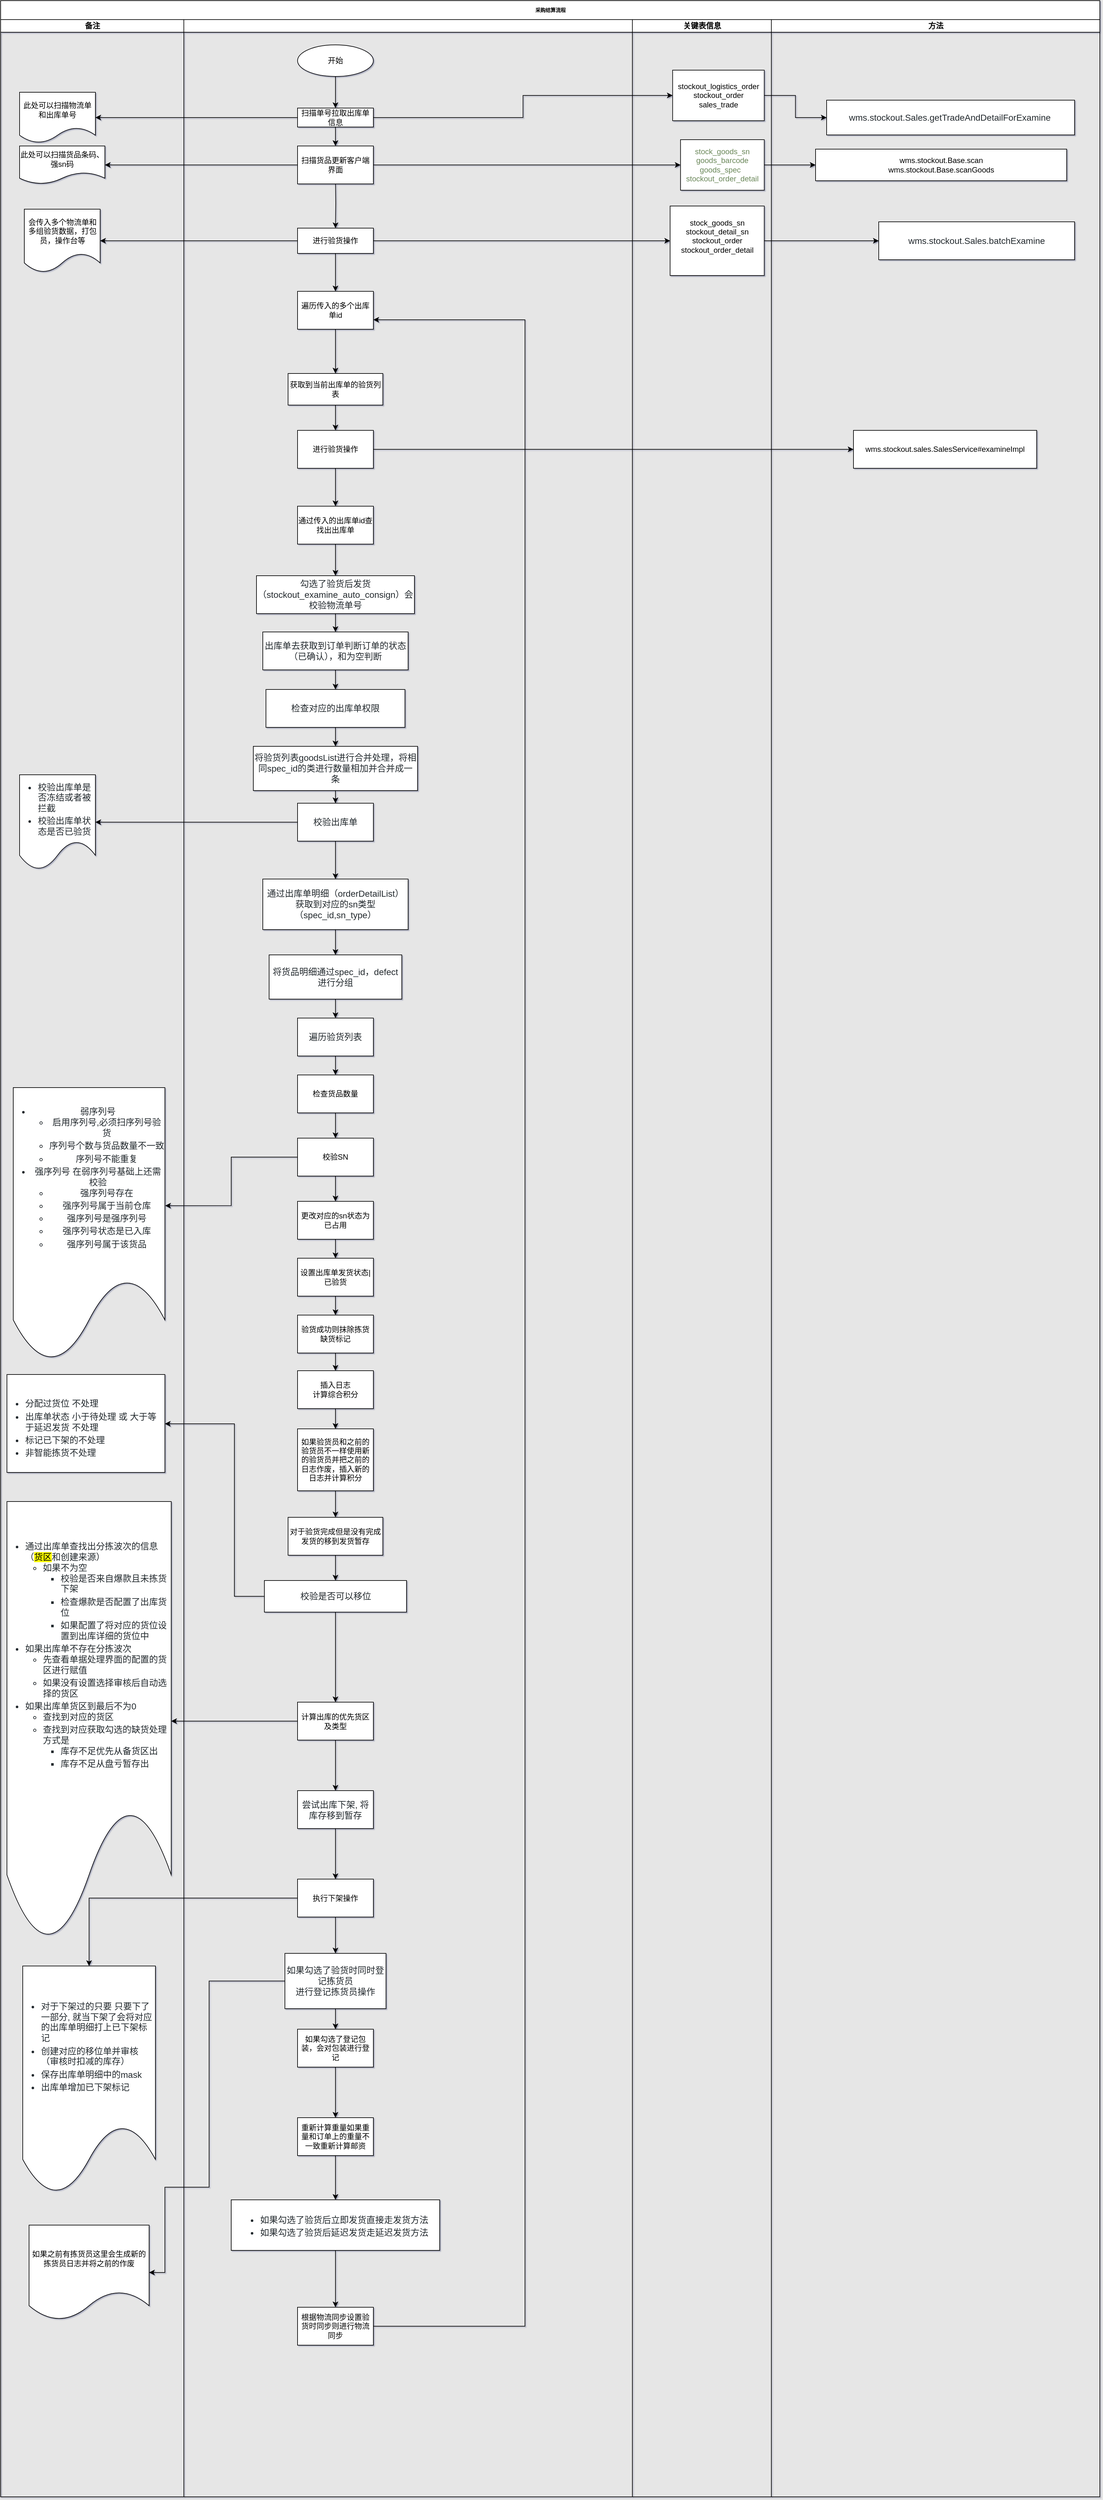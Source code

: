 <mxfile>
    <diagram id="ByGPKLMy4q43G2cAR6rj" name="第 1 页">
        <mxGraphModel dx="1374" dy="1959" grid="1" gridSize="10" guides="1" tooltips="1" connect="1" arrows="1" fold="1" page="1" pageScale="1" pageWidth="827" pageHeight="1169" background="#E6E6E6" math="0" shadow="1">
            <root>
                <mxCell id="0"/>
                <mxCell id="1" parent="0"/>
                <mxCell id="2" value="采购结算流程" style="swimlane;html=1;childLayout=stackLayout;startSize=30;rounded=0;shadow=0;labelBackgroundColor=none;strokeWidth=1;fontFamily=Verdana;fontSize=8;align=center;" vertex="1" parent="1">
                    <mxGeometry x="120" y="-1160" width="1740" height="3950" as="geometry"/>
                </mxCell>
                <mxCell id="3" value="备注" style="swimlane;html=1;startSize=20;" vertex="1" parent="2">
                    <mxGeometry y="30" width="290" height="3920" as="geometry"/>
                </mxCell>
                <mxCell id="5" value="此处可以扫描货品条码、&lt;br&gt;强sn码" style="shape=document;whiteSpace=wrap;html=1;boundedLbl=1;" vertex="1" parent="3">
                    <mxGeometry x="30" y="200" width="135" height="60" as="geometry"/>
                </mxCell>
                <mxCell id="124" value="此处可以扫描物流单和出库单号" style="shape=document;whiteSpace=wrap;html=1;boundedLbl=1;rounded=0;" vertex="1" parent="3">
                    <mxGeometry x="30" y="115" width="120" height="80" as="geometry"/>
                </mxCell>
                <mxCell id="128" value="会传入多个物流单和多组验货数据，打包员，操作台等" style="shape=document;whiteSpace=wrap;html=1;boundedLbl=1;rounded=0;" vertex="1" parent="3">
                    <mxGeometry x="37.5" y="300" width="120" height="100" as="geometry"/>
                </mxCell>
                <mxCell id="148" value="&lt;ul style=&quot;box-sizing: border-box ; padding-left: 2em ; margin-top: 0px ; margin-bottom: 0px ; color: rgb(36 , 41 , 46) ; font-family: , &amp;#34;blinkmacsystemfont&amp;#34; , , &amp;#34;pingfang sc&amp;#34; , &amp;#34;helvetica&amp;#34; , &amp;#34;arial&amp;#34; , &amp;#34;hiragino sans gb&amp;#34; , &amp;#34;microsoft yahei&amp;#34; , &amp;#34;simsun&amp;#34; , , &amp;#34;heiti&amp;#34; , , sans-serif ; font-size: 14px ; text-align: left&quot;&gt;&lt;li style=&quot;box-sizing: border-box ; margin-top: 0.25em&quot;&gt;校验出库单是否冻结或者被拦截&lt;/li&gt;&lt;li style=&quot;box-sizing: border-box ; margin-top: 0.25em&quot;&gt;校验出库单状态是否已验货&lt;/li&gt;&lt;/ul&gt;" style="shape=document;whiteSpace=wrap;html=1;boundedLbl=1;rounded=0;" vertex="1" parent="3">
                    <mxGeometry x="30" y="1195" width="120" height="150" as="geometry"/>
                </mxCell>
                <mxCell id="160" value="&lt;ul style=&quot;box-sizing: border-box ; padding-left: 2em ; margin-top: 0px ; margin-bottom: 16px ; color: rgb(36 , 41 , 46) ; font-family: , &amp;#34;blinkmacsystemfont&amp;#34; , , &amp;#34;pingfang sc&amp;#34; , &amp;#34;helvetica&amp;#34; , &amp;#34;arial&amp;#34; , &amp;#34;hiragino sans gb&amp;#34; , &amp;#34;microsoft yahei&amp;#34; , &amp;#34;simsun&amp;#34; , , &amp;#34;heiti&amp;#34; , , sans-serif ; font-size: 14px&quot;&gt;&lt;li style=&quot;box-sizing: border-box&quot;&gt;弱序列号&lt;ul style=&quot;box-sizing: border-box ; padding-left: 2em ; margin-top: 0px ; margin-bottom: 0px&quot;&gt;&lt;li style=&quot;box-sizing: border-box&quot;&gt;启用序列号,必须扫序列号验货&lt;/li&gt;&lt;li style=&quot;box-sizing: border-box ; margin-top: 0.25em&quot;&gt;序列号个数与货品数量不一致&lt;/li&gt;&lt;li style=&quot;box-sizing: border-box ; margin-top: 0.25em&quot;&gt;序列号不能重复&lt;/li&gt;&lt;/ul&gt;&lt;/li&gt;&lt;li style=&quot;box-sizing: border-box ; margin-top: 0.25em&quot;&gt;强序列号 在弱序列号基础上还需校验&lt;ul style=&quot;box-sizing: border-box ; padding-left: 2em ; margin-top: 0px ; margin-bottom: 0px&quot;&gt;&lt;li style=&quot;box-sizing: border-box&quot;&gt;强序列号存在&lt;/li&gt;&lt;li style=&quot;box-sizing: border-box ; margin-top: 0.25em&quot;&gt;强序列号属于当前仓库&lt;/li&gt;&lt;li style=&quot;box-sizing: border-box ; margin-top: 0.25em&quot;&gt;强序列号是强序列号&lt;/li&gt;&lt;li style=&quot;box-sizing: border-box ; margin-top: 0.25em&quot;&gt;强序列号状态是已入库&lt;/li&gt;&lt;li style=&quot;box-sizing: border-box ; margin-top: 0.25em&quot;&gt;强序列号属于该货品&lt;/li&gt;&lt;/ul&gt;&lt;/li&gt;&lt;/ul&gt;" style="shape=document;whiteSpace=wrap;html=1;boundedLbl=1;rounded=0;" vertex="1" parent="3">
                    <mxGeometry x="20" y="1690" width="240" height="432.5" as="geometry"/>
                </mxCell>
                <mxCell id="178" value="&lt;br&gt;&lt;span style=&quot;color: rgb(36 , 41 , 46) ; font-family: , &amp;#34;blinkmacsystemfont&amp;#34; , , &amp;#34;pingfang sc&amp;#34; , &amp;#34;helvetica&amp;#34; , &amp;#34;arial&amp;#34; , &amp;#34;hiragino sans gb&amp;#34; , &amp;#34;microsoft yahei&amp;#34; , &amp;#34;simsun&amp;#34; , , &amp;#34;heiti&amp;#34; , , sans-serif ; font-size: 14px ; text-align: left&quot;&gt;&lt;/span&gt;&lt;ul style=&quot;box-sizing: border-box ; padding-left: 2em ; margin-top: 0px ; margin-bottom: 0px ; color: rgb(36 , 41 , 46) ; font-family: , &amp;#34;blinkmacsystemfont&amp;#34; , , &amp;#34;pingfang sc&amp;#34; , &amp;#34;helvetica&amp;#34; , &amp;#34;arial&amp;#34; , &amp;#34;hiragino sans gb&amp;#34; , &amp;#34;microsoft yahei&amp;#34; , &amp;#34;simsun&amp;#34; , , &amp;#34;heiti&amp;#34; , , sans-serif ; font-size: 14px ; text-align: left&quot;&gt;&lt;li style=&quot;box-sizing: border-box&quot;&gt;分配过货位 不处理&lt;/li&gt;&lt;li style=&quot;box-sizing: border-box ; margin-top: 0.25em&quot;&gt;出库单状态 小于待处理 或 大于等于延迟发货 不处理&lt;/li&gt;&lt;li style=&quot;box-sizing: border-box ; margin-top: 0.25em&quot;&gt;标记已下架的不处理&lt;/li&gt;&lt;li style=&quot;box-sizing: border-box ; margin-top: 0.25em&quot;&gt;非智能拣货不处理&lt;/li&gt;&lt;/ul&gt;" style="whiteSpace=wrap;html=1;rounded=0;" vertex="1" parent="3">
                    <mxGeometry x="10" y="2144" width="250" height="155" as="geometry"/>
                </mxCell>
                <mxCell id="182" value="&lt;ul style=&quot;box-sizing: border-box ; padding-left: 2em ; margin-top: 0px ; margin-bottom: 0px ; color: rgb(36 , 41 , 46) ; font-family: , &amp;#34;blinkmacsystemfont&amp;#34; , , &amp;#34;pingfang sc&amp;#34; , &amp;#34;helvetica&amp;#34; , &amp;#34;arial&amp;#34; , &amp;#34;hiragino sans gb&amp;#34; , &amp;#34;microsoft yahei&amp;#34; , &amp;#34;simsun&amp;#34; , , &amp;#34;heiti&amp;#34; , , sans-serif ; font-size: 14px ; text-align: left&quot;&gt;&lt;li style=&quot;box-sizing: border-box&quot;&gt;通过出库单查找出分拣波次的信息（&lt;mark style=&quot;box-sizing: border-box&quot;&gt;货区&lt;/mark&gt;和创建来源）&lt;ul style=&quot;box-sizing: border-box ; padding-left: 2em ; margin-top: 0px ; margin-bottom: 0px&quot;&gt;&lt;li style=&quot;box-sizing: border-box&quot;&gt;如果不为空&lt;ul style=&quot;box-sizing: border-box ; padding-left: 2em ; margin-top: 0px ; margin-bottom: 0px&quot;&gt;&lt;li style=&quot;box-sizing: border-box&quot;&gt;校验是否来自爆款且未拣货下架&lt;/li&gt;&lt;li style=&quot;box-sizing: border-box ; margin-top: 0.25em&quot;&gt;检查爆款是否配置了出库货位&lt;/li&gt;&lt;li style=&quot;box-sizing: border-box ; margin-top: 0.25em&quot;&gt;如果配置了将对应的货位设置到出库详细的货位中&lt;/li&gt;&lt;/ul&gt;&lt;/li&gt;&lt;/ul&gt;&lt;/li&gt;&lt;li style=&quot;box-sizing: border-box ; margin-top: 0.25em&quot;&gt;如果出库单不存在分拣波次&lt;ul style=&quot;box-sizing: border-box ; padding-left: 2em ; margin-top: 0px ; margin-bottom: 0px&quot;&gt;&lt;li style=&quot;box-sizing: border-box&quot;&gt;先查看单据处理界面的配置的货区进行赋值&lt;/li&gt;&lt;li style=&quot;box-sizing: border-box ; margin-top: 0.25em&quot;&gt;如果没有设置选择审核后自动选择的货区&lt;/li&gt;&lt;/ul&gt;&lt;/li&gt;&lt;li style=&quot;box-sizing: border-box ; margin-top: 0.25em&quot;&gt;如果出库单货区到最后不为0&lt;ul style=&quot;box-sizing: border-box ; padding-left: 2em ; margin-top: 0px ; margin-bottom: 0px&quot;&gt;&lt;li style=&quot;box-sizing: border-box&quot;&gt;查找到对应的货区&lt;/li&gt;&lt;li style=&quot;box-sizing: border-box ; margin-top: 0.25em&quot;&gt;查找到对应获取勾选的缺货处理方式是&lt;ul style=&quot;box-sizing: border-box ; padding-left: 2em ; margin-top: 0px ; margin-bottom: 0px&quot;&gt;&lt;li style=&quot;box-sizing: border-box&quot;&gt;库存不足优先从备货区出&lt;/li&gt;&lt;li style=&quot;box-sizing: border-box ; margin-top: 0.25em&quot;&gt;库存不足从盘亏暂存出&lt;/li&gt;&lt;/ul&gt;&lt;/li&gt;&lt;/ul&gt;&lt;/li&gt;&lt;/ul&gt;" style="shape=document;whiteSpace=wrap;html=1;boundedLbl=1;rounded=0;" vertex="1" parent="3">
                    <mxGeometry x="10" y="2345" width="260" height="695" as="geometry"/>
                </mxCell>
                <mxCell id="189" value="&lt;ul style=&quot;box-sizing: border-box ; padding-left: 2em ; margin-top: 0px ; margin-bottom: 0px ; color: rgb(36 , 41 , 46) ; font-family: , &amp;#34;blinkmacsystemfont&amp;#34; , , &amp;#34;pingfang sc&amp;#34; , &amp;#34;helvetica&amp;#34; , &amp;#34;arial&amp;#34; , &amp;#34;hiragino sans gb&amp;#34; , &amp;#34;microsoft yahei&amp;#34; , &amp;#34;simsun&amp;#34; , , &amp;#34;heiti&amp;#34; , , sans-serif ; font-size: 14px ; text-align: left&quot;&gt;&lt;li style=&quot;box-sizing: border-box ; margin-top: 0.25em&quot;&gt;对于下架过的只要 只要下了一部分, 就当下架了会将对应的出库单明细打上已下架标记&lt;/li&gt;&lt;li style=&quot;box-sizing: border-box ; margin-top: 0.25em&quot;&gt;创建对应的移位单并审核（审核时扣减的库存）&lt;/li&gt;&lt;li style=&quot;box-sizing: border-box ; margin-top: 0.25em&quot;&gt;保存出库单明细中的mask&lt;/li&gt;&lt;li style=&quot;box-sizing: border-box ; margin-top: 0.25em&quot;&gt;出库单增加已下架标记&lt;/li&gt;&lt;/ul&gt;" style="shape=document;whiteSpace=wrap;html=1;boundedLbl=1;rounded=0;" vertex="1" parent="3">
                    <mxGeometry x="35" y="3080" width="210" height="360" as="geometry"/>
                </mxCell>
                <mxCell id="193" value="如果之前有拣货员这里会生成新的拣货员日志并将之前的作废" style="shape=document;whiteSpace=wrap;html=1;boundedLbl=1;rounded=0;" vertex="1" parent="3">
                    <mxGeometry x="45" y="3490" width="190" height="150" as="geometry"/>
                </mxCell>
                <mxCell id="15" value="&lt;br&gt;&lt;br&gt;" style="swimlane;html=1;startSize=20;" vertex="1" parent="2">
                    <mxGeometry x="290" y="30" width="710" height="3920" as="geometry">
                        <mxRectangle x="210" y="30" width="40" height="1180" as="alternateBounds"/>
                    </mxGeometry>
                </mxCell>
                <mxCell id="16" style="edgeStyle=orthogonalEdgeStyle;rounded=0;orthogonalLoop=1;jettySize=auto;html=1;exitX=0.5;exitY=1;exitDx=0;exitDy=0;entryX=0.5;entryY=0;entryDx=0;entryDy=0;" edge="1" parent="15" source="17" target="19">
                    <mxGeometry relative="1" as="geometry"/>
                </mxCell>
                <mxCell id="17" value="开始" style="ellipse;whiteSpace=wrap;html=1;" vertex="1" parent="15">
                    <mxGeometry x="180" y="40" width="120" height="50" as="geometry"/>
                </mxCell>
                <mxCell id="19" value="扫描单号拉取出库单信息" style="rounded=0;whiteSpace=wrap;html=1;" vertex="1" parent="15">
                    <mxGeometry x="180" y="140" width="120" height="30" as="geometry"/>
                </mxCell>
                <mxCell id="20" style="edgeStyle=orthogonalEdgeStyle;rounded=0;orthogonalLoop=1;jettySize=auto;html=1;exitX=0.5;exitY=1;exitDx=0;exitDy=0;" edge="1" parent="15">
                    <mxGeometry relative="1" as="geometry">
                        <mxPoint x="240" y="480" as="sourcePoint"/>
                        <mxPoint x="240" y="480" as="targetPoint"/>
                    </mxGeometry>
                </mxCell>
                <mxCell id="25" style="edgeStyle=orthogonalEdgeStyle;rounded=0;orthogonalLoop=1;jettySize=auto;html=1;exitX=0.5;exitY=1;exitDx=0;exitDy=0;entryX=0.5;entryY=0;entryDx=0;entryDy=0;" edge="1" parent="15" target="30">
                    <mxGeometry relative="1" as="geometry">
                        <mxPoint x="240" y="250" as="sourcePoint"/>
                    </mxGeometry>
                </mxCell>
                <mxCell id="30" value="进行验货操作" style="rounded=0;whiteSpace=wrap;html=1;" vertex="1" parent="15">
                    <mxGeometry x="180" y="330" width="120" height="40" as="geometry"/>
                </mxCell>
                <mxCell id="126" value="扫描货品更新客户端界面" style="whiteSpace=wrap;html=1;rounded=0;" vertex="1" parent="15">
                    <mxGeometry x="180" y="200" width="120" height="60" as="geometry"/>
                </mxCell>
                <mxCell id="127" value="" style="edgeStyle=orthogonalEdgeStyle;rounded=0;orthogonalLoop=1;jettySize=auto;html=1;" edge="1" parent="15" source="19" target="126">
                    <mxGeometry relative="1" as="geometry"/>
                </mxCell>
                <mxCell id="132" value="获取到当前出库单的验货列表" style="whiteSpace=wrap;html=1;rounded=0;" vertex="1" parent="15">
                    <mxGeometry x="165" y="560" width="150" height="50" as="geometry"/>
                </mxCell>
                <mxCell id="134" value="进行验货操作" style="whiteSpace=wrap;html=1;rounded=0;" vertex="1" parent="15">
                    <mxGeometry x="180" y="650" width="120" height="60" as="geometry"/>
                </mxCell>
                <mxCell id="135" value="" style="edgeStyle=orthogonalEdgeStyle;rounded=0;orthogonalLoop=1;jettySize=auto;html=1;" edge="1" parent="15" source="132" target="134">
                    <mxGeometry relative="1" as="geometry"/>
                </mxCell>
                <mxCell id="138" value="&lt;span style=&quot;color: rgb(36 , 41 , 46) ; font-family: , &amp;#34;blinkmacsystemfont&amp;#34; , , &amp;#34;pingfang sc&amp;#34; , &amp;#34;helvetica&amp;#34; , &amp;#34;arial&amp;#34; , &amp;#34;hiragino sans gb&amp;#34; , &amp;#34;microsoft yahei&amp;#34; , &amp;#34;simsun&amp;#34; , , &amp;#34;heiti&amp;#34; , , sans-serif ; font-size: 14px ; text-align: left&quot;&gt;勾选了验货后发货（stockout_examine_auto_consign）会校验物流单号&lt;/span&gt;" style="whiteSpace=wrap;html=1;rounded=0;" vertex="1" parent="15">
                    <mxGeometry x="115" y="880" width="250" height="60" as="geometry"/>
                </mxCell>
                <mxCell id="140" value="&lt;span style=&quot;color: rgb(36 , 41 , 46) ; font-family: , &amp;#34;blinkmacsystemfont&amp;#34; , , &amp;#34;pingfang sc&amp;#34; , &amp;#34;helvetica&amp;#34; , &amp;#34;arial&amp;#34; , &amp;#34;hiragino sans gb&amp;#34; , &amp;#34;microsoft yahei&amp;#34; , &amp;#34;simsun&amp;#34; , , &amp;#34;heiti&amp;#34; , , sans-serif ; font-size: 14px ; text-align: left&quot;&gt;出库单去获取到订单判断订单的状态（已确认），和为空判断&lt;/span&gt;" style="whiteSpace=wrap;html=1;rounded=0;" vertex="1" parent="15">
                    <mxGeometry x="125" y="969" width="230" height="60" as="geometry"/>
                </mxCell>
                <mxCell id="141" value="" style="edgeStyle=orthogonalEdgeStyle;rounded=0;orthogonalLoop=1;jettySize=auto;html=1;" edge="1" parent="15" source="138" target="140">
                    <mxGeometry relative="1" as="geometry"/>
                </mxCell>
                <mxCell id="142" value="&lt;span style=&quot;color: rgb(36 , 41 , 46) ; font-family: , &amp;#34;blinkmacsystemfont&amp;#34; , , &amp;#34;pingfang sc&amp;#34; , &amp;#34;helvetica&amp;#34; , &amp;#34;arial&amp;#34; , &amp;#34;hiragino sans gb&amp;#34; , &amp;#34;microsoft yahei&amp;#34; , &amp;#34;simsun&amp;#34; , , &amp;#34;heiti&amp;#34; , , sans-serif ; font-size: 14px ; text-align: left&quot;&gt;检查对应的出库单权限&lt;/span&gt;" style="whiteSpace=wrap;html=1;rounded=0;" vertex="1" parent="15">
                    <mxGeometry x="130" y="1060" width="220" height="60" as="geometry"/>
                </mxCell>
                <mxCell id="143" value="" style="edgeStyle=orthogonalEdgeStyle;rounded=0;orthogonalLoop=1;jettySize=auto;html=1;" edge="1" parent="15" source="140" target="142">
                    <mxGeometry relative="1" as="geometry"/>
                </mxCell>
                <mxCell id="144" value="&lt;span style=&quot;color: rgb(36 , 41 , 46) ; font-size: 14px&quot;&gt;将验货列表goodsList进行合并处理，将相同spec_id的类进行数量相加并合并成一条&lt;/span&gt;" style="whiteSpace=wrap;html=1;rounded=0;" vertex="1" parent="15">
                    <mxGeometry x="110" y="1150" width="260" height="70" as="geometry"/>
                </mxCell>
                <mxCell id="145" value="" style="edgeStyle=orthogonalEdgeStyle;rounded=0;orthogonalLoop=1;jettySize=auto;html=1;" edge="1" parent="15" source="142" target="144">
                    <mxGeometry relative="1" as="geometry"/>
                </mxCell>
                <mxCell id="146" value="&lt;span style=&quot;color: rgb(36 , 41 , 46) ; font-family: , &amp;#34;blinkmacsystemfont&amp;#34; , , &amp;#34;pingfang sc&amp;#34; , &amp;#34;helvetica&amp;#34; , &amp;#34;arial&amp;#34; , &amp;#34;hiragino sans gb&amp;#34; , &amp;#34;microsoft yahei&amp;#34; , &amp;#34;simsun&amp;#34; , , &amp;#34;heiti&amp;#34; , , sans-serif ; font-size: 14px ; text-align: left&quot;&gt;校验出库单&lt;/span&gt;" style="whiteSpace=wrap;html=1;rounded=0;" vertex="1" parent="15">
                    <mxGeometry x="180" y="1240" width="120" height="60" as="geometry"/>
                </mxCell>
                <mxCell id="147" value="" style="edgeStyle=orthogonalEdgeStyle;rounded=0;orthogonalLoop=1;jettySize=auto;html=1;" edge="1" parent="15" source="144" target="146">
                    <mxGeometry relative="1" as="geometry"/>
                </mxCell>
                <mxCell id="150" value="&lt;span style=&quot;color: rgb(36 , 41 , 46) ; font-family: , &amp;#34;blinkmacsystemfont&amp;#34; , , &amp;#34;pingfang sc&amp;#34; , &amp;#34;helvetica&amp;#34; , &amp;#34;arial&amp;#34; , &amp;#34;hiragino sans gb&amp;#34; , &amp;#34;microsoft yahei&amp;#34; , &amp;#34;simsun&amp;#34; , , &amp;#34;heiti&amp;#34; , , sans-serif ; font-size: 14px ; text-align: left&quot;&gt;通过出库单明细（orderDetailList）获取到对应的sn类型（spec_id,sn_type）&lt;/span&gt;" style="whiteSpace=wrap;html=1;rounded=0;" vertex="1" parent="15">
                    <mxGeometry x="125" y="1360" width="230" height="80" as="geometry"/>
                </mxCell>
                <mxCell id="151" value="" style="edgeStyle=orthogonalEdgeStyle;rounded=0;orthogonalLoop=1;jettySize=auto;html=1;" edge="1" parent="15" source="146" target="150">
                    <mxGeometry relative="1" as="geometry"/>
                </mxCell>
                <mxCell id="152" value="&lt;span style=&quot;color: rgb(36 , 41 , 46) ; font-family: , &amp;#34;blinkmacsystemfont&amp;#34; , , &amp;#34;pingfang sc&amp;#34; , &amp;#34;helvetica&amp;#34; , &amp;#34;arial&amp;#34; , &amp;#34;hiragino sans gb&amp;#34; , &amp;#34;microsoft yahei&amp;#34; , &amp;#34;simsun&amp;#34; , , &amp;#34;heiti&amp;#34; , , sans-serif ; font-size: 14px ; text-align: left&quot;&gt;将货品明细通过spec_id，defect进行分组&lt;/span&gt;" style="whiteSpace=wrap;html=1;rounded=0;" vertex="1" parent="15">
                    <mxGeometry x="135" y="1480" width="210" height="70" as="geometry"/>
                </mxCell>
                <mxCell id="153" value="" style="edgeStyle=orthogonalEdgeStyle;rounded=0;orthogonalLoop=1;jettySize=auto;html=1;" edge="1" parent="15" source="150" target="152">
                    <mxGeometry relative="1" as="geometry"/>
                </mxCell>
                <mxCell id="154" value="&lt;span style=&quot;color: rgb(36 , 41 , 46) ; font-family: , &amp;#34;blinkmacsystemfont&amp;#34; , , &amp;#34;pingfang sc&amp;#34; , &amp;#34;helvetica&amp;#34; , &amp;#34;arial&amp;#34; , &amp;#34;hiragino sans gb&amp;#34; , &amp;#34;microsoft yahei&amp;#34; , &amp;#34;simsun&amp;#34; , , &amp;#34;heiti&amp;#34; , , sans-serif ; font-size: 14px ; text-align: left&quot;&gt;遍历验货列表&lt;/span&gt;" style="whiteSpace=wrap;html=1;rounded=0;" vertex="1" parent="15">
                    <mxGeometry x="180" y="1580" width="120" height="60" as="geometry"/>
                </mxCell>
                <mxCell id="155" value="" style="edgeStyle=orthogonalEdgeStyle;rounded=0;orthogonalLoop=1;jettySize=auto;html=1;" edge="1" parent="15" source="152" target="154">
                    <mxGeometry relative="1" as="geometry"/>
                </mxCell>
                <mxCell id="156" value="检查货品数量" style="whiteSpace=wrap;html=1;rounded=0;" vertex="1" parent="15">
                    <mxGeometry x="180" y="1670" width="120" height="60" as="geometry"/>
                </mxCell>
                <mxCell id="157" value="" style="edgeStyle=orthogonalEdgeStyle;rounded=0;orthogonalLoop=1;jettySize=auto;html=1;" edge="1" parent="15" source="154" target="156">
                    <mxGeometry relative="1" as="geometry"/>
                </mxCell>
                <mxCell id="158" value="校验SN" style="whiteSpace=wrap;html=1;rounded=0;" vertex="1" parent="15">
                    <mxGeometry x="180" y="1770" width="120" height="60" as="geometry"/>
                </mxCell>
                <mxCell id="159" value="" style="edgeStyle=orthogonalEdgeStyle;rounded=0;orthogonalLoop=1;jettySize=auto;html=1;" edge="1" parent="15" source="156" target="158">
                    <mxGeometry relative="1" as="geometry"/>
                </mxCell>
                <mxCell id="162" value="更改对应的sn状态为已占用" style="whiteSpace=wrap;html=1;rounded=0;" vertex="1" parent="15">
                    <mxGeometry x="180" y="1870" width="120" height="60" as="geometry"/>
                </mxCell>
                <mxCell id="163" value="" style="edgeStyle=orthogonalEdgeStyle;rounded=0;orthogonalLoop=1;jettySize=auto;html=1;" edge="1" parent="15" source="158" target="162">
                    <mxGeometry relative="1" as="geometry"/>
                </mxCell>
                <mxCell id="164" value="设置出库单发货状态|已验货" style="whiteSpace=wrap;html=1;rounded=0;" vertex="1" parent="15">
                    <mxGeometry x="180" y="1960" width="120" height="60" as="geometry"/>
                </mxCell>
                <mxCell id="165" value="" style="edgeStyle=orthogonalEdgeStyle;rounded=0;orthogonalLoop=1;jettySize=auto;html=1;" edge="1" parent="15" source="162" target="164">
                    <mxGeometry relative="1" as="geometry"/>
                </mxCell>
                <mxCell id="166" value="验货成功则抹除拣货缺货标记" style="whiteSpace=wrap;html=1;rounded=0;" vertex="1" parent="15">
                    <mxGeometry x="180" y="2050" width="120" height="60" as="geometry"/>
                </mxCell>
                <mxCell id="167" value="" style="edgeStyle=orthogonalEdgeStyle;rounded=0;orthogonalLoop=1;jettySize=auto;html=1;" edge="1" parent="15" source="164" target="166">
                    <mxGeometry relative="1" as="geometry"/>
                </mxCell>
                <mxCell id="168" value="&lt;div&gt;插入日志&lt;/div&gt;&lt;div&gt;计算综合积分&lt;/div&gt;" style="whiteSpace=wrap;html=1;rounded=0;" vertex="1" parent="15">
                    <mxGeometry x="180" y="2138" width="120" height="60" as="geometry"/>
                </mxCell>
                <mxCell id="169" value="" style="edgeStyle=orthogonalEdgeStyle;rounded=0;orthogonalLoop=1;jettySize=auto;html=1;" edge="1" parent="15" source="166" target="168">
                    <mxGeometry relative="1" as="geometry"/>
                </mxCell>
                <mxCell id="130" value="遍历传入的多个出库单id" style="whiteSpace=wrap;html=1;rounded=0;" vertex="1" parent="15">
                    <mxGeometry x="180" y="430" width="120" height="60" as="geometry"/>
                </mxCell>
                <mxCell id="131" value="" style="edgeStyle=orthogonalEdgeStyle;rounded=0;orthogonalLoop=1;jettySize=auto;html=1;" edge="1" parent="15" source="30" target="130">
                    <mxGeometry relative="1" as="geometry"/>
                </mxCell>
                <mxCell id="133" value="" style="edgeStyle=orthogonalEdgeStyle;rounded=0;orthogonalLoop=1;jettySize=auto;html=1;" edge="1" parent="15" source="130" target="132">
                    <mxGeometry relative="1" as="geometry"/>
                </mxCell>
                <mxCell id="136" value="通过传入的出库单id查找出出库单" style="whiteSpace=wrap;html=1;rounded=0;" vertex="1" parent="15">
                    <mxGeometry x="180" y="770" width="120" height="60" as="geometry"/>
                </mxCell>
                <mxCell id="137" value="" style="edgeStyle=orthogonalEdgeStyle;rounded=0;orthogonalLoop=1;jettySize=auto;html=1;" edge="1" parent="15" source="134" target="136">
                    <mxGeometry relative="1" as="geometry"/>
                </mxCell>
                <mxCell id="139" value="" style="edgeStyle=orthogonalEdgeStyle;rounded=0;orthogonalLoop=1;jettySize=auto;html=1;" edge="1" parent="15" source="136" target="138">
                    <mxGeometry relative="1" as="geometry"/>
                </mxCell>
                <mxCell id="172" value="如果验货员和之前的验货员不一样使用新的验货员并把之前的日志作废，插入新的日志并计算积分" style="whiteSpace=wrap;html=1;rounded=0;" vertex="1" parent="15">
                    <mxGeometry x="180" y="2230" width="120" height="98" as="geometry"/>
                </mxCell>
                <mxCell id="173" value="" style="edgeStyle=orthogonalEdgeStyle;rounded=0;orthogonalLoop=1;jettySize=auto;html=1;" edge="1" parent="15" source="168" target="172">
                    <mxGeometry relative="1" as="geometry"/>
                </mxCell>
                <mxCell id="174" value="对于验货完成但是没有完成发货的移到发货暂存" style="whiteSpace=wrap;html=1;rounded=0;" vertex="1" parent="15">
                    <mxGeometry x="165" y="2370" width="150" height="60" as="geometry"/>
                </mxCell>
                <mxCell id="175" value="" style="edgeStyle=orthogonalEdgeStyle;rounded=0;orthogonalLoop=1;jettySize=auto;html=1;" edge="1" parent="15" source="172" target="174">
                    <mxGeometry relative="1" as="geometry"/>
                </mxCell>
                <mxCell id="176" value="&lt;div style=&quot;text-align: left&quot;&gt;&lt;span style=&quot;font-size: 14px&quot;&gt;&lt;font color=&quot;#24292e&quot;&gt;校验是否可以移位&lt;/font&gt;&lt;/span&gt;&lt;/div&gt;" style="whiteSpace=wrap;html=1;rounded=0;" vertex="1" parent="15">
                    <mxGeometry x="127.5" y="2470" width="225" height="50" as="geometry"/>
                </mxCell>
                <mxCell id="177" value="" style="edgeStyle=orthogonalEdgeStyle;rounded=0;orthogonalLoop=1;jettySize=auto;html=1;" edge="1" parent="15" source="174" target="176">
                    <mxGeometry relative="1" as="geometry"/>
                </mxCell>
                <mxCell id="180" value="计算出库的优先货区及类型" style="whiteSpace=wrap;html=1;rounded=0;" vertex="1" parent="15">
                    <mxGeometry x="180" y="2662.5" width="120" height="60" as="geometry"/>
                </mxCell>
                <mxCell id="181" value="" style="edgeStyle=orthogonalEdgeStyle;rounded=0;orthogonalLoop=1;jettySize=auto;html=1;" edge="1" parent="15" source="176" target="180">
                    <mxGeometry relative="1" as="geometry"/>
                </mxCell>
                <mxCell id="191" value="&lt;span style=&quot;color: rgb(36 , 41 , 46) ; font-family: , &amp;#34;blinkmacsystemfont&amp;#34; , , &amp;#34;pingfang sc&amp;#34; , &amp;#34;helvetica&amp;#34; , &amp;#34;arial&amp;#34; , &amp;#34;hiragino sans gb&amp;#34; , &amp;#34;microsoft yahei&amp;#34; , &amp;#34;simsun&amp;#34; , , &amp;#34;heiti&amp;#34; , , sans-serif ; font-size: 14px ; text-align: left&quot;&gt;如果勾选了验货时同时登记拣货员&lt;br&gt;&lt;/span&gt;&lt;span style=&quot;color: rgb(36 , 41 , 46) ; font-family: , &amp;#34;blinkmacsystemfont&amp;#34; , , &amp;#34;pingfang sc&amp;#34; , &amp;#34;helvetica&amp;#34; , &amp;#34;arial&amp;#34; , &amp;#34;hiragino sans gb&amp;#34; , &amp;#34;microsoft yahei&amp;#34; , &amp;#34;simsun&amp;#34; , , &amp;#34;heiti&amp;#34; , , sans-serif ; font-size: 14px ; text-align: left&quot;&gt;进行登记拣货员操作&lt;/span&gt;&lt;span style=&quot;color: rgb(36 , 41 , 46) ; font-family: , &amp;#34;blinkmacsystemfont&amp;#34; , , &amp;#34;pingfang sc&amp;#34; , &amp;#34;helvetica&amp;#34; , &amp;#34;arial&amp;#34; , &amp;#34;hiragino sans gb&amp;#34; , &amp;#34;microsoft yahei&amp;#34; , &amp;#34;simsun&amp;#34; , , &amp;#34;heiti&amp;#34; , , sans-serif ; font-size: 14px ; text-align: left&quot;&gt;&lt;br&gt;&lt;/span&gt;" style="whiteSpace=wrap;html=1;rounded=0;" vertex="1" parent="15">
                    <mxGeometry x="160" y="3060" width="160" height="87.5" as="geometry"/>
                </mxCell>
                <mxCell id="195" value="如果勾选了登记包装，会对包装进行登记" style="whiteSpace=wrap;html=1;rounded=0;" vertex="1" parent="15">
                    <mxGeometry x="180" y="3180" width="120" height="60" as="geometry"/>
                </mxCell>
                <mxCell id="196" value="" style="edgeStyle=orthogonalEdgeStyle;rounded=0;orthogonalLoop=1;jettySize=auto;html=1;" edge="1" parent="15" source="191" target="195">
                    <mxGeometry relative="1" as="geometry"/>
                </mxCell>
                <mxCell id="199" value="&lt;ul style=&quot;box-sizing: border-box ; padding-left: 2em ; margin-top: 0px ; margin-bottom: 0px ; color: rgb(36 , 41 , 46) ; font-family: , &amp;#34;blinkmacsystemfont&amp;#34; , , &amp;#34;pingfang sc&amp;#34; , &amp;#34;helvetica&amp;#34; , &amp;#34;arial&amp;#34; , &amp;#34;hiragino sans gb&amp;#34; , &amp;#34;microsoft yahei&amp;#34; , &amp;#34;simsun&amp;#34; , , &amp;#34;heiti&amp;#34; , , sans-serif ; font-size: 14px ; text-align: left&quot;&gt;&lt;li style=&quot;box-sizing: border-box ; margin-top: 0.25em&quot;&gt;如果勾选了验货后立即发货直接走发货方法&lt;/li&gt;&lt;li style=&quot;box-sizing: border-box ; margin-top: 0.25em&quot;&gt;如果勾选了验货后延迟发货走延迟发货方法&lt;/li&gt;&lt;/ul&gt;" style="whiteSpace=wrap;html=1;rounded=0;" vertex="1" parent="15">
                    <mxGeometry x="75" y="3450" width="330" height="80" as="geometry"/>
                </mxCell>
                <mxCell id="99" value="关键表信息" style="swimlane;html=1;startSize=20;" vertex="1" parent="2">
                    <mxGeometry x="1000" y="30" width="220" height="3920" as="geometry"/>
                </mxCell>
                <mxCell id="204" value="&lt;div&gt;stockout_logistics_order&lt;/div&gt;&lt;div&gt;stockout_order&lt;/div&gt;&lt;div&gt;sales_trade&lt;/div&gt;" style="rounded=0;whiteSpace=wrap;html=1;" vertex="1" parent="99">
                    <mxGeometry x="63.75" y="80" width="145" height="80" as="geometry"/>
                </mxCell>
                <mxCell id="208" value="&lt;div&gt;&lt;font color=&quot;#6a8759&quot;&gt;stock_goods_sn&lt;/font&gt;&lt;/div&gt;&lt;div&gt;&lt;font color=&quot;#6a8759&quot;&gt;goods_barcode&lt;/font&gt;&lt;/div&gt;&lt;div&gt;&lt;font color=&quot;#6a8759&quot;&gt;goods_spec&amp;nbsp;&amp;nbsp;&lt;/font&gt;&lt;/div&gt;&lt;div&gt;&lt;font color=&quot;#6a8759&quot;&gt;stockout_order_detail&lt;/font&gt;&lt;/div&gt;" style="whiteSpace=wrap;html=1;rounded=0;" vertex="1" parent="99">
                    <mxGeometry x="76.25" y="190" width="132.5" height="80" as="geometry"/>
                </mxCell>
                <mxCell id="216" value="&lt;div&gt;stock_goods_sn&lt;/div&gt;&lt;div&gt;stockout_detail_sn&lt;/div&gt;&lt;div&gt;stockout_order&lt;/div&gt;&lt;div&gt;stockout_order_detail&lt;/div&gt;&lt;div&gt;&lt;br&gt;&lt;/div&gt;" style="whiteSpace=wrap;html=1;rounded=0;" vertex="1" parent="99">
                    <mxGeometry x="59.75" y="295" width="149" height="110" as="geometry"/>
                </mxCell>
                <mxCell id="112" value="方法" style="swimlane;html=1;startSize=20;" vertex="1" parent="2">
                    <mxGeometry x="1220" y="30" width="520" height="3920" as="geometry"/>
                </mxCell>
                <mxCell id="206" value="&lt;span style=&quot;color: rgb(36 , 41 , 46) ; font-family: , &amp;#34;blinkmacsystemfont&amp;#34; , , &amp;#34;pingfang sc&amp;#34; , &amp;#34;helvetica&amp;#34; , &amp;#34;arial&amp;#34; , &amp;#34;hiragino sans gb&amp;#34; , &amp;#34;microsoft yahei&amp;#34; , &amp;#34;simsun&amp;#34; , , &amp;#34;heiti&amp;#34; , , sans-serif ; font-size: 14px&quot;&gt;wms.stockout.Sales.getTradeAndDetailForExamine&lt;span class=&quot;Apple-converted-space&quot;&gt;&amp;nbsp;&lt;/span&gt;&lt;/span&gt;" style="whiteSpace=wrap;html=1;rounded=0;" vertex="1" parent="112">
                    <mxGeometry x="87.5" y="127.5" width="392.5" height="55" as="geometry"/>
                </mxCell>
                <mxCell id="210" value="wms.stockout.Base.scan&lt;br&gt;wms.stockout.Base.scanGoods" style="whiteSpace=wrap;html=1;rounded=0;" vertex="1" parent="112">
                    <mxGeometry x="70" y="205" width="397.5" height="50" as="geometry"/>
                </mxCell>
                <mxCell id="212" value="&lt;span style=&quot;color: rgb(36 , 41 , 46) ; font-family: , &amp;#34;blinkmacsystemfont&amp;#34; , , &amp;#34;pingfang sc&amp;#34; , &amp;#34;helvetica&amp;#34; , &amp;#34;arial&amp;#34; , &amp;#34;hiragino sans gb&amp;#34; , &amp;#34;microsoft yahei&amp;#34; , &amp;#34;simsun&amp;#34; , , &amp;#34;heiti&amp;#34; , , sans-serif ; font-size: 14px&quot;&gt;wms.stockout.Sales.batchExamine&lt;/span&gt;" style="whiteSpace=wrap;html=1;rounded=0;" vertex="1" parent="112">
                    <mxGeometry x="170" y="320" width="310" height="60" as="geometry"/>
                </mxCell>
                <mxCell id="214" value="wms.stockout.sales.SalesService#examineImpl" style="whiteSpace=wrap;html=1;rounded=0;" vertex="1" parent="112">
                    <mxGeometry x="130" y="650" width="290" height="60" as="geometry"/>
                </mxCell>
                <mxCell id="121" style="edgeStyle=orthogonalEdgeStyle;rounded=0;orthogonalLoop=1;jettySize=auto;html=1;exitX=0;exitY=0.5;exitDx=0;exitDy=0;entryX=1;entryY=0.5;entryDx=0;entryDy=0;" edge="1" parent="2" source="126" target="5">
                    <mxGeometry relative="1" as="geometry">
                        <mxPoint x="250" y="260" as="targetPoint"/>
                        <mxPoint x="370" y="260" as="sourcePoint"/>
                    </mxGeometry>
                </mxCell>
                <mxCell id="125" value="" style="edgeStyle=orthogonalEdgeStyle;rounded=0;orthogonalLoop=1;jettySize=auto;html=1;" edge="1" parent="2" source="19" target="124">
                    <mxGeometry relative="1" as="geometry"/>
                </mxCell>
                <mxCell id="129" value="" style="edgeStyle=orthogonalEdgeStyle;rounded=0;orthogonalLoop=1;jettySize=auto;html=1;" edge="1" parent="2" source="30" target="128">
                    <mxGeometry relative="1" as="geometry"/>
                </mxCell>
                <mxCell id="149" value="" style="edgeStyle=orthogonalEdgeStyle;rounded=0;orthogonalLoop=1;jettySize=auto;html=1;" edge="1" parent="2" source="146" target="148">
                    <mxGeometry relative="1" as="geometry"/>
                </mxCell>
                <mxCell id="170" style="edgeStyle=orthogonalEdgeStyle;rounded=0;orthogonalLoop=1;jettySize=auto;html=1;entryX=1.002;entryY=0.432;entryDx=0;entryDy=0;entryPerimeter=0;" edge="1" parent="2" source="158" target="160">
                    <mxGeometry relative="1" as="geometry"/>
                </mxCell>
                <mxCell id="179" value="" style="edgeStyle=orthogonalEdgeStyle;rounded=0;orthogonalLoop=1;jettySize=auto;html=1;" edge="1" parent="2" source="176" target="178">
                    <mxGeometry relative="1" as="geometry">
                        <Array as="points">
                            <mxPoint x="370" y="2525"/>
                            <mxPoint x="370" y="2252"/>
                        </Array>
                    </mxGeometry>
                </mxCell>
                <mxCell id="183" value="" style="edgeStyle=orthogonalEdgeStyle;rounded=0;orthogonalLoop=1;jettySize=auto;html=1;" edge="1" parent="2" source="180" target="182">
                    <mxGeometry relative="1" as="geometry"/>
                </mxCell>
                <mxCell id="194" value="" style="edgeStyle=orthogonalEdgeStyle;rounded=0;orthogonalLoop=1;jettySize=auto;html=1;" edge="1" parent="2" source="191" target="193">
                    <mxGeometry relative="1" as="geometry">
                        <Array as="points">
                            <mxPoint x="330" y="3134"/>
                            <mxPoint x="330" y="3460"/>
                            <mxPoint x="260" y="3460"/>
                            <mxPoint x="260" y="3595"/>
                        </Array>
                    </mxGeometry>
                </mxCell>
                <mxCell id="205" value="" style="edgeStyle=orthogonalEdgeStyle;rounded=0;orthogonalLoop=1;jettySize=auto;html=1;" edge="1" parent="2" source="19" target="204">
                    <mxGeometry relative="1" as="geometry"/>
                </mxCell>
                <mxCell id="207" value="" style="edgeStyle=orthogonalEdgeStyle;rounded=0;orthogonalLoop=1;jettySize=auto;html=1;" edge="1" parent="2" source="204" target="206">
                    <mxGeometry relative="1" as="geometry"/>
                </mxCell>
                <mxCell id="209" value="" style="edgeStyle=orthogonalEdgeStyle;rounded=0;orthogonalLoop=1;jettySize=auto;html=1;" edge="1" parent="2" source="126" target="208">
                    <mxGeometry relative="1" as="geometry"/>
                </mxCell>
                <mxCell id="211" value="" style="edgeStyle=orthogonalEdgeStyle;rounded=0;orthogonalLoop=1;jettySize=auto;html=1;" edge="1" parent="2" source="208" target="210">
                    <mxGeometry relative="1" as="geometry"/>
                </mxCell>
                <mxCell id="215" value="" style="edgeStyle=orthogonalEdgeStyle;rounded=0;orthogonalLoop=1;jettySize=auto;html=1;" edge="1" parent="2" source="134" target="214">
                    <mxGeometry relative="1" as="geometry"/>
                </mxCell>
                <mxCell id="217" value="" style="edgeStyle=orthogonalEdgeStyle;rounded=0;orthogonalLoop=1;jettySize=auto;html=1;" edge="1" parent="2" source="30" target="216">
                    <mxGeometry relative="1" as="geometry"/>
                </mxCell>
                <mxCell id="218" style="edgeStyle=orthogonalEdgeStyle;rounded=0;orthogonalLoop=1;jettySize=auto;html=1;entryX=0;entryY=0.5;entryDx=0;entryDy=0;" edge="1" parent="2" source="216" target="212">
                    <mxGeometry relative="1" as="geometry"/>
                </mxCell>
                <mxCell id="188" value="" style="edgeStyle=orthogonalEdgeStyle;rounded=0;orthogonalLoop=1;jettySize=auto;html=1;" edge="1" parent="1" source="185" target="187">
                    <mxGeometry relative="1" as="geometry"/>
                </mxCell>
                <mxCell id="185" value="&lt;span style=&quot;color: rgb(36 , 41 , 46) ; font-family: , &amp;#34;blinkmacsystemfont&amp;#34; , , &amp;#34;pingfang sc&amp;#34; , &amp;#34;helvetica&amp;#34; , &amp;#34;arial&amp;#34; , &amp;#34;hiragino sans gb&amp;#34; , &amp;#34;microsoft yahei&amp;#34; , &amp;#34;simsun&amp;#34; , , &amp;#34;heiti&amp;#34; , , sans-serif ; font-size: 14px ; text-align: left&quot;&gt;尝试出库下架, 将库存移到暂存&lt;/span&gt;" style="whiteSpace=wrap;html=1;rounded=0;" vertex="1" parent="1">
                    <mxGeometry x="590" y="1672.5" width="120" height="60" as="geometry"/>
                </mxCell>
                <mxCell id="186" value="" style="edgeStyle=orthogonalEdgeStyle;rounded=0;orthogonalLoop=1;jettySize=auto;html=1;" edge="1" parent="1" source="180" target="185">
                    <mxGeometry relative="1" as="geometry"/>
                </mxCell>
                <mxCell id="190" value="" style="edgeStyle=orthogonalEdgeStyle;rounded=0;orthogonalLoop=1;jettySize=auto;html=1;" edge="1" parent="1" source="187" target="189">
                    <mxGeometry relative="1" as="geometry"/>
                </mxCell>
                <mxCell id="192" value="" style="edgeStyle=orthogonalEdgeStyle;rounded=0;orthogonalLoop=1;jettySize=auto;html=1;" edge="1" parent="1" source="187" target="191">
                    <mxGeometry relative="1" as="geometry"/>
                </mxCell>
                <mxCell id="187" value="执行下架操作" style="whiteSpace=wrap;html=1;rounded=0;" vertex="1" parent="1">
                    <mxGeometry x="590" y="1812.5" width="120" height="60" as="geometry"/>
                </mxCell>
                <mxCell id="200" value="" style="edgeStyle=orthogonalEdgeStyle;rounded=0;orthogonalLoop=1;jettySize=auto;html=1;" edge="1" parent="1" source="197" target="199">
                    <mxGeometry relative="1" as="geometry"/>
                </mxCell>
                <mxCell id="197" value="重新计算重量如果重量和订单上的重量不一致重新计算邮资" style="whiteSpace=wrap;html=1;rounded=0;" vertex="1" parent="1">
                    <mxGeometry x="590" y="2190" width="120" height="60" as="geometry"/>
                </mxCell>
                <mxCell id="198" value="" style="edgeStyle=orthogonalEdgeStyle;rounded=0;orthogonalLoop=1;jettySize=auto;html=1;" edge="1" parent="1" source="195" target="197">
                    <mxGeometry relative="1" as="geometry"/>
                </mxCell>
                <mxCell id="203" style="edgeStyle=orthogonalEdgeStyle;rounded=0;orthogonalLoop=1;jettySize=auto;html=1;entryX=1;entryY=0.75;entryDx=0;entryDy=0;" edge="1" parent="1" source="201" target="130">
                    <mxGeometry relative="1" as="geometry">
                        <Array as="points">
                            <mxPoint x="950" y="2520"/>
                            <mxPoint x="950" y="-655"/>
                        </Array>
                    </mxGeometry>
                </mxCell>
                <mxCell id="201" value="根据物流同步设置验货时同步则进行物流同步" style="whiteSpace=wrap;html=1;rounded=0;" vertex="1" parent="1">
                    <mxGeometry x="590" y="2490" width="120" height="60" as="geometry"/>
                </mxCell>
                <mxCell id="202" value="" style="edgeStyle=orthogonalEdgeStyle;rounded=0;orthogonalLoop=1;jettySize=auto;html=1;" edge="1" parent="1" source="199" target="201">
                    <mxGeometry relative="1" as="geometry"/>
                </mxCell>
            </root>
        </mxGraphModel>
    </diagram>
</mxfile>